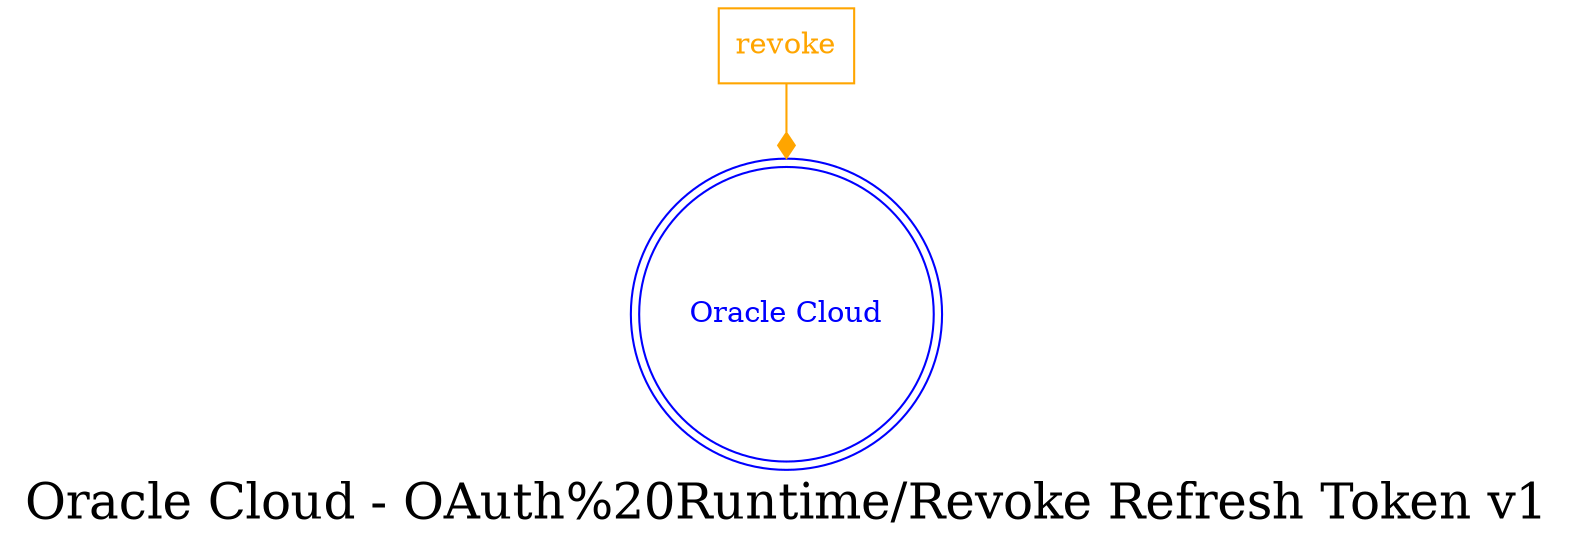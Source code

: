 digraph LexiconGraph {
graph[label="Oracle Cloud - OAuth%20Runtime/Revoke Refresh Token v1", fontsize=24]
splines=true
"Oracle Cloud" [color=blue, fontcolor=blue, shape=doublecircle]
"revoke" [color=orange, fontcolor=orange, shape=box]
"revoke" -> "Oracle Cloud" [color=orange, fontcolor=orange, arrowhead=diamond, arrowtail=none]
}
